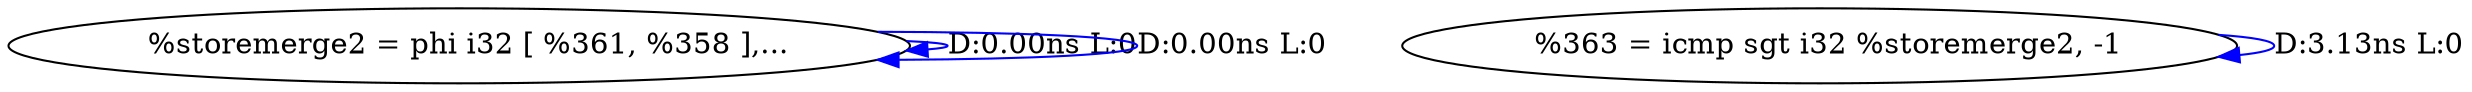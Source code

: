 digraph {
Node0x2d21730[label="  %storemerge2 = phi i32 [ %361, %358 ],..."];
Node0x2d21730 -> Node0x2d21730[label="D:0.00ns L:0",color=blue];
Node0x2d21730 -> Node0x2d21730[label="D:0.00ns L:0",color=blue];
Node0x2d218f0[label="  %363 = icmp sgt i32 %storemerge2, -1"];
Node0x2d218f0 -> Node0x2d218f0[label="D:3.13ns L:0",color=blue];
}
